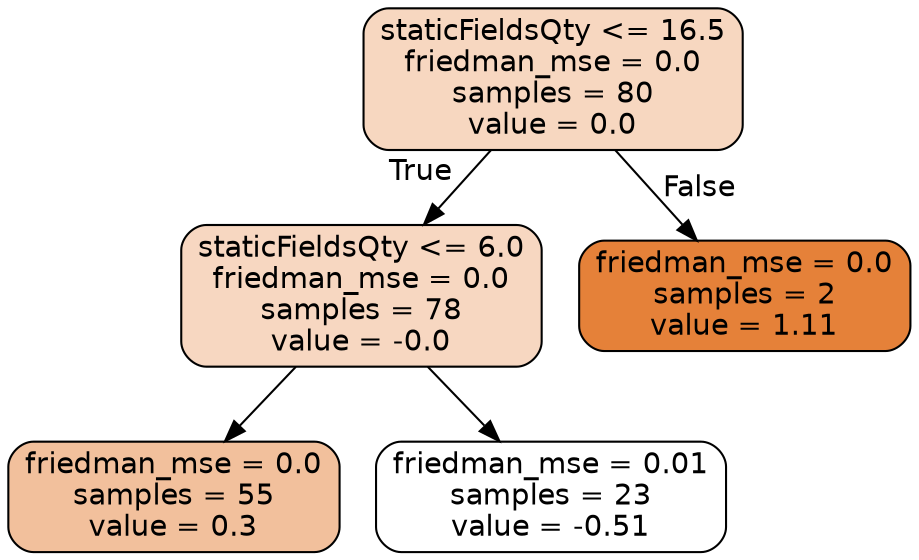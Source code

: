digraph Tree {
node [shape=box, style="filled, rounded", color="black", fontname="helvetica"] ;
edge [fontname="helvetica"] ;
0 [label="staticFieldsQty <= 16.5\nfriedman_mse = 0.0\nsamples = 80\nvalue = 0.0", fillcolor="#f7d7c0"] ;
1 [label="staticFieldsQty <= 6.0\nfriedman_mse = 0.0\nsamples = 78\nvalue = -0.0", fillcolor="#f7d7c1"] ;
0 -> 1 [labeldistance=2.5, labelangle=45, headlabel="True"] ;
3 [label="friedman_mse = 0.0\nsamples = 55\nvalue = 0.3", fillcolor="#f2c09c"] ;
1 -> 3 ;
4 [label="friedman_mse = 0.01\nsamples = 23\nvalue = -0.51", fillcolor="#ffffff"] ;
1 -> 4 ;
2 [label="friedman_mse = 0.0\nsamples = 2\nvalue = 1.11", fillcolor="#e58139"] ;
0 -> 2 [labeldistance=2.5, labelangle=-45, headlabel="False"] ;
}